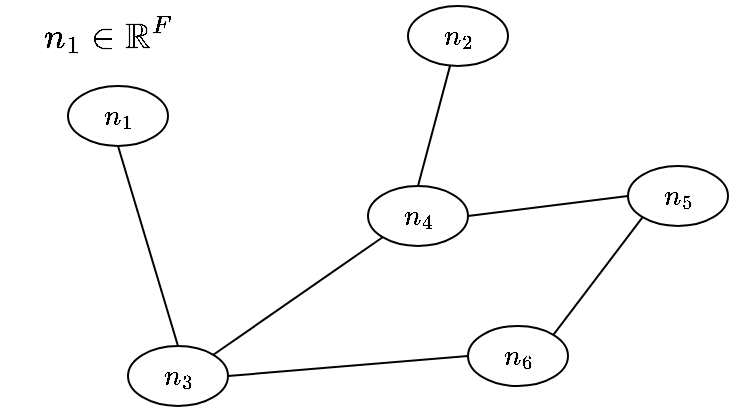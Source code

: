 <mxfile version="19.0.3" type="device"><diagram id="CzkxneIb2I745TnnGcjJ" name="Seite-1"><mxGraphModel dx="891" dy="1021" grid="1" gridSize="10" guides="1" tooltips="1" connect="1" arrows="1" fold="1" page="1" pageScale="1" pageWidth="827" pageHeight="1169" math="1" shadow="0"><root><mxCell id="0"/><mxCell id="1" parent="0"/><mxCell id="ZK72q-OOCVICoLlhXBr2-1" value="$$n_1$$" style="ellipse;whiteSpace=wrap;html=1;" vertex="1" parent="1"><mxGeometry x="970" y="180" width="50" height="30" as="geometry"/></mxCell><mxCell id="ZK72q-OOCVICoLlhXBr2-2" value="$$n_2$$" style="ellipse;whiteSpace=wrap;html=1;" vertex="1" parent="1"><mxGeometry x="1140" y="140" width="50" height="30" as="geometry"/></mxCell><mxCell id="ZK72q-OOCVICoLlhXBr2-3" value="$$n_3$$" style="ellipse;whiteSpace=wrap;html=1;" vertex="1" parent="1"><mxGeometry x="1000" y="310" width="50" height="30" as="geometry"/></mxCell><mxCell id="ZK72q-OOCVICoLlhXBr2-4" value="$$n_5$$" style="ellipse;whiteSpace=wrap;html=1;" vertex="1" parent="1"><mxGeometry x="1250" y="220" width="50" height="30" as="geometry"/></mxCell><mxCell id="ZK72q-OOCVICoLlhXBr2-5" value="$$n_4$$" style="ellipse;whiteSpace=wrap;html=1;" vertex="1" parent="1"><mxGeometry x="1120" y="230" width="50" height="30" as="geometry"/></mxCell><mxCell id="ZK72q-OOCVICoLlhXBr2-6" value="$$n_6$$" style="ellipse;whiteSpace=wrap;html=1;" vertex="1" parent="1"><mxGeometry x="1170" y="300" width="50" height="30" as="geometry"/></mxCell><mxCell id="ZK72q-OOCVICoLlhXBr2-9" value="" style="endArrow=none;html=1;rounded=0;entryX=0.5;entryY=1;entryDx=0;entryDy=0;exitX=0.5;exitY=0;exitDx=0;exitDy=0;" edge="1" parent="1" source="ZK72q-OOCVICoLlhXBr2-3" target="ZK72q-OOCVICoLlhXBr2-1"><mxGeometry width="50" height="50" relative="1" as="geometry"><mxPoint x="920" y="540" as="sourcePoint"/><mxPoint x="970" y="490" as="targetPoint"/></mxGeometry></mxCell><mxCell id="ZK72q-OOCVICoLlhXBr2-11" value="" style="endArrow=none;html=1;rounded=0;entryX=1;entryY=0.5;entryDx=0;entryDy=0;exitX=0;exitY=0.5;exitDx=0;exitDy=0;" edge="1" parent="1" source="ZK72q-OOCVICoLlhXBr2-6" target="ZK72q-OOCVICoLlhXBr2-3"><mxGeometry width="50" height="50" relative="1" as="geometry"><mxPoint x="920" y="540" as="sourcePoint"/><mxPoint x="970" y="490" as="targetPoint"/></mxGeometry></mxCell><mxCell id="ZK72q-OOCVICoLlhXBr2-12" value="" style="endArrow=none;html=1;rounded=0;entryX=1;entryY=0;entryDx=0;entryDy=0;exitX=0;exitY=1;exitDx=0;exitDy=0;" edge="1" parent="1" source="ZK72q-OOCVICoLlhXBr2-5" target="ZK72q-OOCVICoLlhXBr2-3"><mxGeometry width="50" height="50" relative="1" as="geometry"><mxPoint x="920" y="540" as="sourcePoint"/><mxPoint x="970" y="490" as="targetPoint"/></mxGeometry></mxCell><mxCell id="ZK72q-OOCVICoLlhXBr2-13" value="" style="endArrow=none;html=1;rounded=0;entryX=1;entryY=0.5;entryDx=0;entryDy=0;exitX=0;exitY=0.5;exitDx=0;exitDy=0;" edge="1" parent="1" source="ZK72q-OOCVICoLlhXBr2-4" target="ZK72q-OOCVICoLlhXBr2-5"><mxGeometry width="50" height="50" relative="1" as="geometry"><mxPoint x="920" y="540" as="sourcePoint"/><mxPoint x="970" y="490" as="targetPoint"/></mxGeometry></mxCell><mxCell id="ZK72q-OOCVICoLlhXBr2-14" value="" style="endArrow=none;html=1;rounded=0;entryX=1;entryY=0;entryDx=0;entryDy=0;exitX=0;exitY=1;exitDx=0;exitDy=0;" edge="1" parent="1" source="ZK72q-OOCVICoLlhXBr2-4" target="ZK72q-OOCVICoLlhXBr2-6"><mxGeometry width="50" height="50" relative="1" as="geometry"><mxPoint x="920" y="540" as="sourcePoint"/><mxPoint x="970" y="490" as="targetPoint"/></mxGeometry></mxCell><mxCell id="ZK72q-OOCVICoLlhXBr2-15" value="" style="endArrow=none;html=1;rounded=0;entryX=0.5;entryY=0;entryDx=0;entryDy=0;" edge="1" parent="1" source="ZK72q-OOCVICoLlhXBr2-2" target="ZK72q-OOCVICoLlhXBr2-5"><mxGeometry width="50" height="50" relative="1" as="geometry"><mxPoint x="920" y="540" as="sourcePoint"/><mxPoint x="970" y="490" as="targetPoint"/></mxGeometry></mxCell><mxCell id="ZK72q-OOCVICoLlhXBr2-23" value="$$n_1 \in \mathbb{R}^F$$" style="text;html=1;strokeColor=none;fillColor=none;align=center;verticalAlign=middle;whiteSpace=wrap;rounded=0;fontSize=15;fontColor=#000000;" vertex="1" parent="1"><mxGeometry x="960" y="140" width="60" height="30" as="geometry"/></mxCell></root></mxGraphModel></diagram></mxfile>
